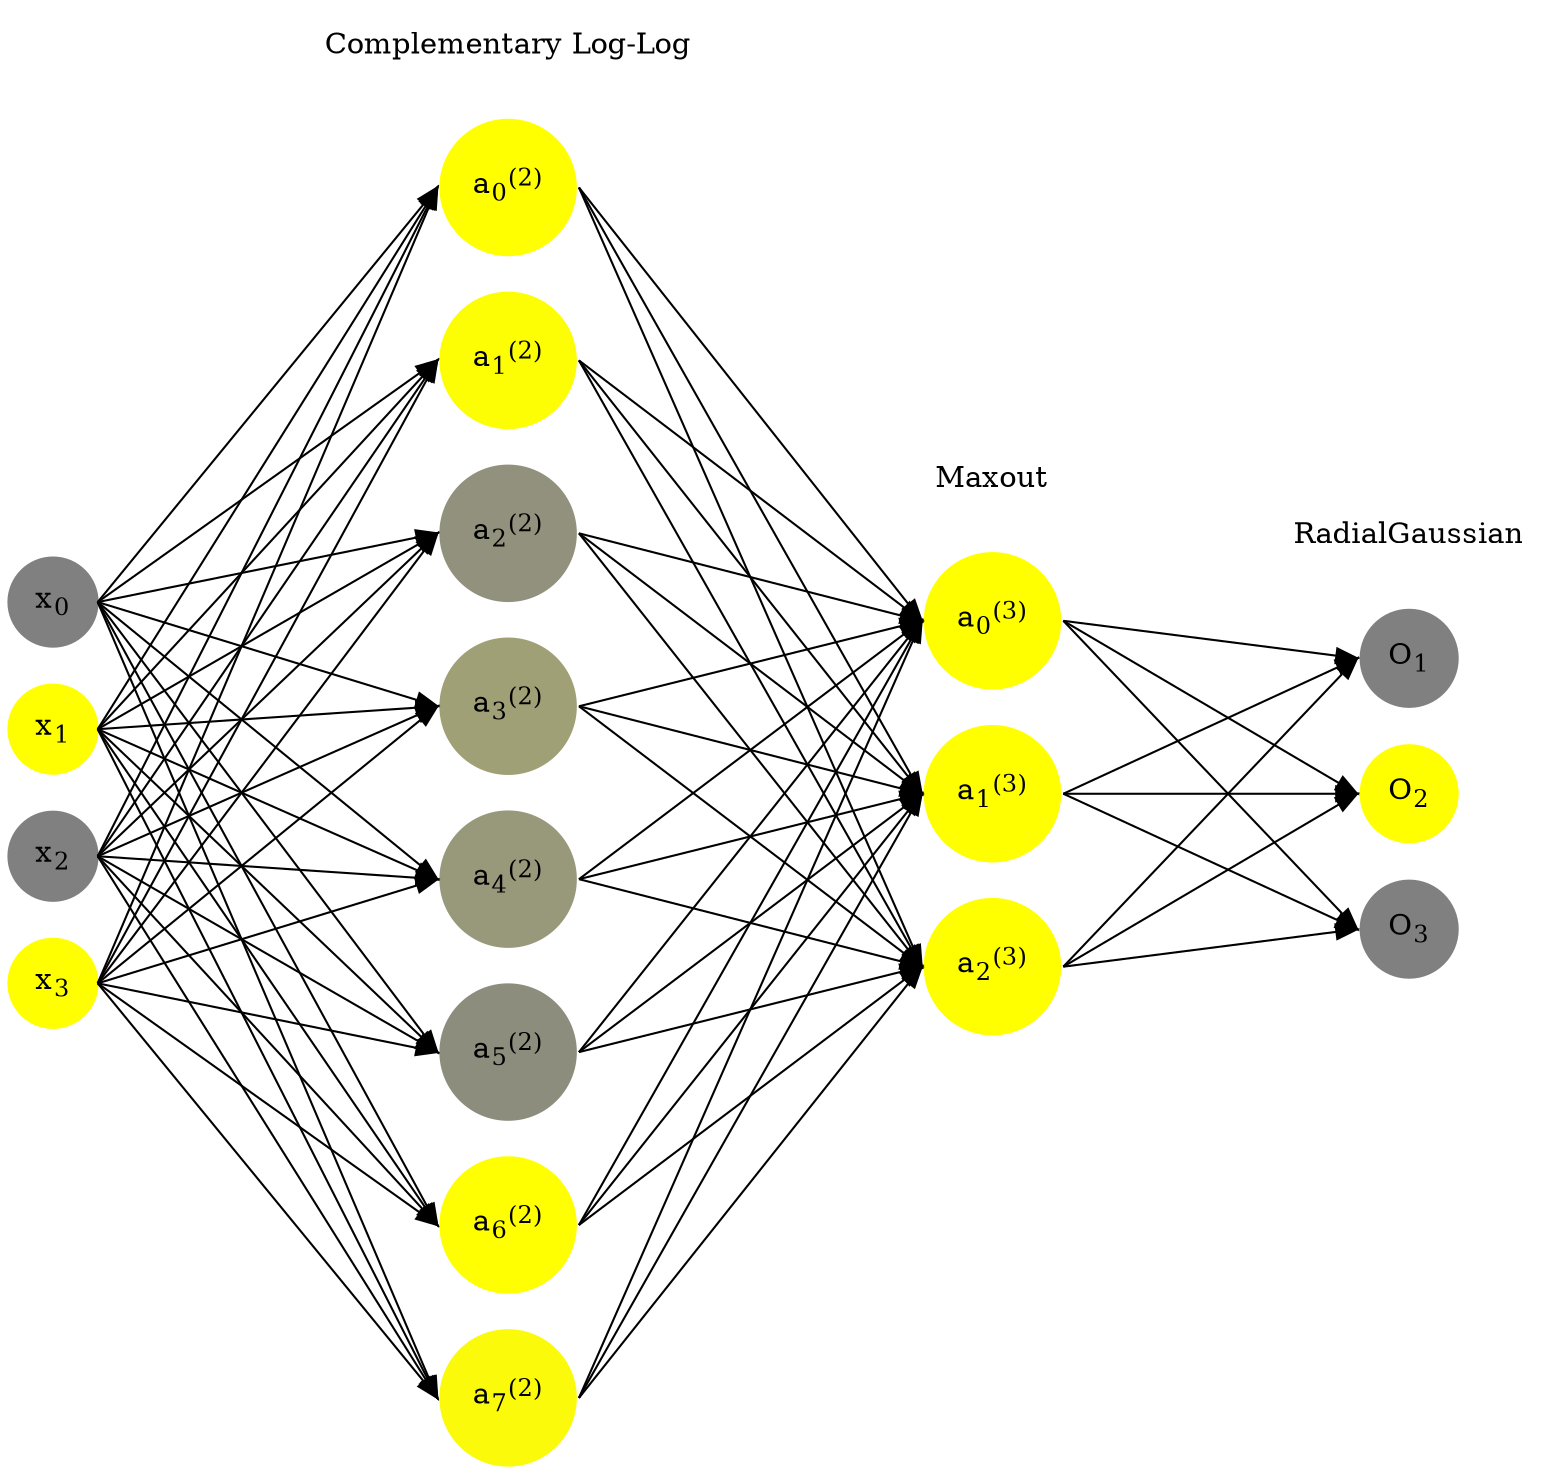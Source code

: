digraph G {
	rankdir = LR;
	splines=false;
	edge[style=invis];
	ranksep= 1.4;
	{
	node [shape=circle, color="0.1667, 0.0, 0.5", style=filled, fillcolor="0.1667, 0.0, 0.5"];
	x0 [label=<x<sub>0</sub>>];
	}
	{
	node [shape=circle, color="0.1667, 1.0, 1.0", style=filled, fillcolor="0.1667, 1.0, 1.0"];
	x1 [label=<x<sub>1</sub>>];
	}
	{
	node [shape=circle, color="0.1667, 0.0, 0.5", style=filled, fillcolor="0.1667, 0.0, 0.5"];
	x2 [label=<x<sub>2</sub>>];
	}
	{
	node [shape=circle, color="0.1667, 1.0, 1.0", style=filled, fillcolor="0.1667, 1.0, 1.0"];
	x3 [label=<x<sub>3</sub>>];
	}
	{
	node [shape=circle, color="0.1667, 1.000000, 1.000000", style=filled, fillcolor="0.1667, 1.000000, 1.000000"];
	a02 [label=<a<sub>0</sub><sup>(2)</sup>>];
	}
	{
	node [shape=circle, color="0.1667, 0.983648, 0.991824", style=filled, fillcolor="0.1667, 0.983648, 0.991824"];
	a12 [label=<a<sub>1</sub><sup>(2)</sup>>];
	}
	{
	node [shape=circle, color="0.1667, 0.136802, 0.568401", style=filled, fillcolor="0.1667, 0.136802, 0.568401"];
	a22 [label=<a<sub>2</sub><sup>(2)</sup>>];
	}
	{
	node [shape=circle, color="0.1667, 0.251233, 0.625617", style=filled, fillcolor="0.1667, 0.251233, 0.625617"];
	a32 [label=<a<sub>3</sub><sup>(2)</sup>>];
	}
	{
	node [shape=circle, color="0.1667, 0.194322, 0.597161", style=filled, fillcolor="0.1667, 0.194322, 0.597161"];
	a42 [label=<a<sub>4</sub><sup>(2)</sup>>];
	}
	{
	node [shape=circle, color="0.1667, 0.105255, 0.552628", style=filled, fillcolor="0.1667, 0.105255, 0.552628"];
	a52 [label=<a<sub>5</sub><sup>(2)</sup>>];
	}
	{
	node [shape=circle, color="0.1667, 0.993633, 0.996817", style=filled, fillcolor="0.1667, 0.993633, 0.996817"];
	a62 [label=<a<sub>6</sub><sup>(2)</sup>>];
	}
	{
	node [shape=circle, color="0.1667, 0.957878, 0.978939", style=filled, fillcolor="0.1667, 0.957878, 0.978939"];
	a72 [label=<a<sub>7</sub><sup>(2)</sup>>];
	}
	{
	node [shape=circle, color="0.1667, 1.567349, 1.283675", style=filled, fillcolor="0.1667, 1.567349, 1.283675"];
	a03 [label=<a<sub>0</sub><sup>(3)</sup>>];
	}
	{
	node [shape=circle, color="0.1667, 1.567349, 1.283675", style=filled, fillcolor="0.1667, 1.567349, 1.283675"];
	a13 [label=<a<sub>1</sub><sup>(3)</sup>>];
	}
	{
	node [shape=circle, color="0.1667, 1.242338, 1.121169", style=filled, fillcolor="0.1667, 1.242338, 1.121169"];
	a23 [label=<a<sub>2</sub><sup>(3)</sup>>];
	}
	{
	node [shape=circle, color="0.1667, 0.0, 0.5", style=filled, fillcolor="0.1667, 0.0, 0.5"];
	O1 [label=<O<sub>1</sub>>];
	}
	{
	node [shape=circle, color="0.1667, 1.0, 1.0", style=filled, fillcolor="0.1667, 1.0, 1.0"];
	O2 [label=<O<sub>2</sub>>];
	}
	{
	node [shape=circle, color="0.1667, 0.0, 0.5", style=filled, fillcolor="0.1667, 0.0, 0.5"];
	O3 [label=<O<sub>3</sub>>];
	}
	{
	rank=same;
	x0->x1->x2->x3;
	}
	{
	rank=same;
	a02->a12->a22->a32->a42->a52->a62->a72;
	}
	{
	rank=same;
	a03->a13->a23;
	}
	{
	rank=same;
	O1->O2->O3;
	}
	l1 [shape=plaintext,label="Complementary Log-Log"];
	l1->a02;
	{rank=same; l1;a02};
	l2 [shape=plaintext,label="Maxout"];
	l2->a03;
	{rank=same; l2;a03};
	l3 [shape=plaintext,label="RadialGaussian"];
	l3->O1;
	{rank=same; l3;O1};
edge[style=solid, tailport=e, headport=w];
	{x0;x1;x2;x3} -> {a02;a12;a22;a32;a42;a52;a62;a72};
	{a02;a12;a22;a32;a42;a52;a62;a72} -> {a03;a13;a23};
	{a03;a13;a23} -> {O1,O2,O3};
}